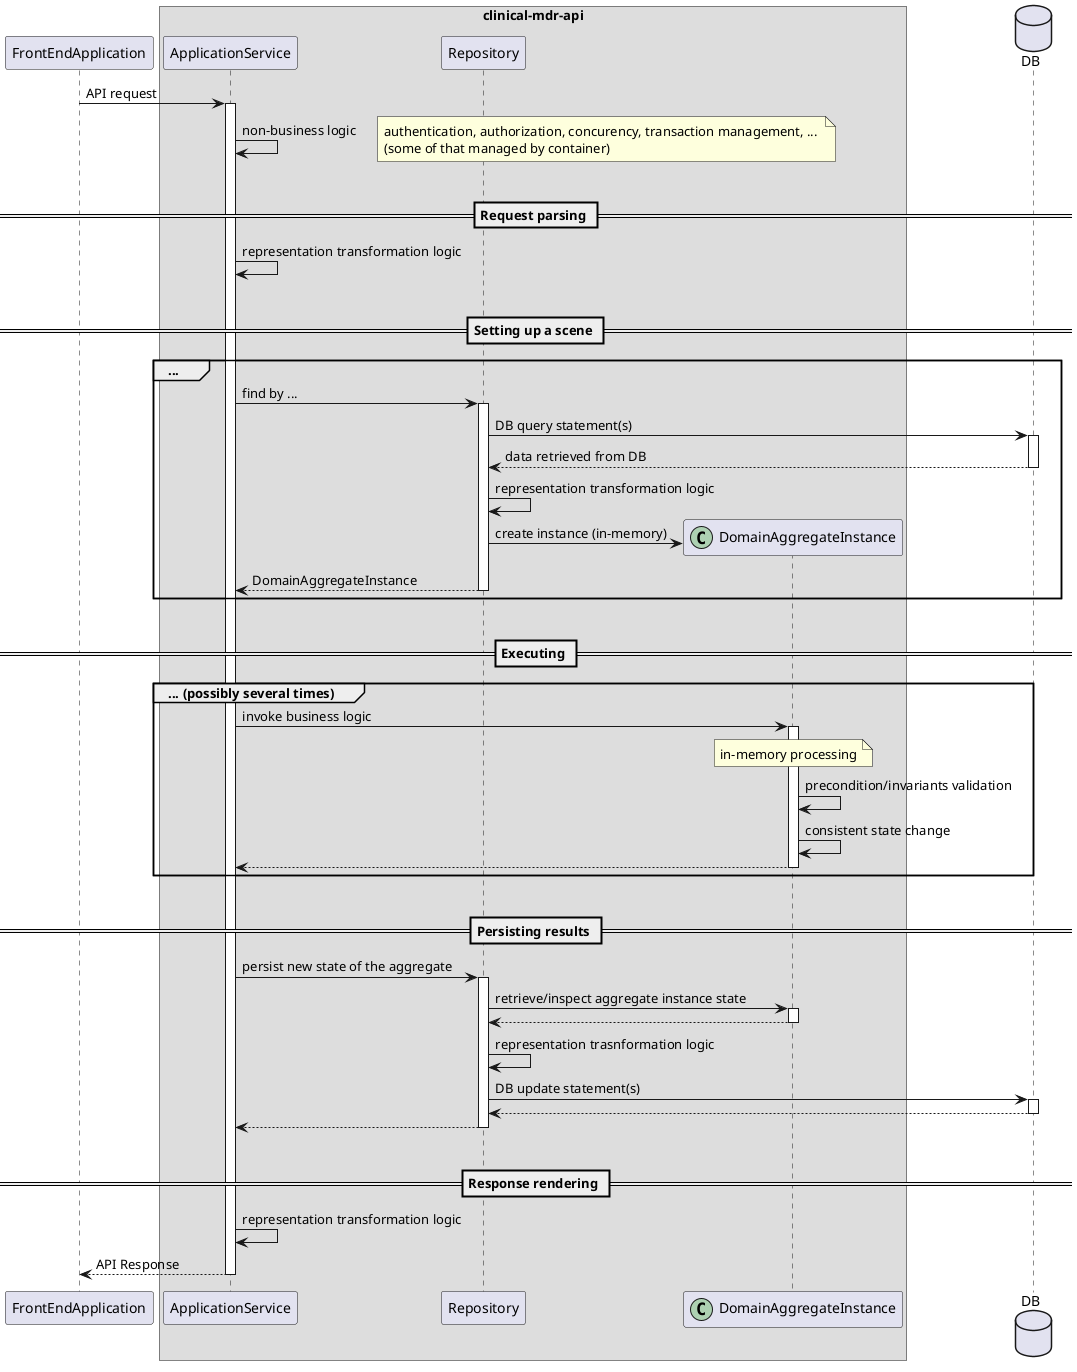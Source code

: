 @startuml ddd-responsibility-segregation-overview

participant FrontEndApplication

box "clinical-mdr-api"
    participant ApplicationService
    participant Repository
    participant DomainAggregateInstance << (C,#ADD1B2) >>
end box

FrontEndApplication -> ApplicationService ++: API request

    ApplicationService -> ApplicationService: non-business logic
    note right
        authentication, authorization, concurency, transaction management, ... 
        (some of that managed by container)
    end note

    |||
    == Request parsing ==

    ApplicationService -> ApplicationService: representation transformation logic

    |||
    == Setting up a scene ==

    group ...
        ApplicationService -> Repository ++: find by ...
            'participant DomainAggregateInstance << (C,#ADD1B2) >>
            database DB
            Repository -> DB ++: DB query statement(s)
            return data retrieved from DB
            Repository -> Repository: representation transformation logic
            Repository -> DomainAggregateInstance **: create instance (in-memory)
        return DomainAggregateInstance
    end

    |||
    == Executing ==

    group ... (possibly several times)
        ApplicationService -> DomainAggregateInstance  ++: invoke business logic
            note over DomainAggregateInstance: in-memory processing
            DomainAggregateInstance -> DomainAggregateInstance: precondition/invariants validation
            DomainAggregateInstance -> DomainAggregateInstance: consistent state change
        return
    end

    |||
    == Persisting results ==

    ApplicationService -> Repository++: persist new state of the aggregate
        Repository -> DomainAggregateInstance++: retrieve/inspect aggregate instance state
        return
        Repository -> Repository: representation trasnformation logic
        Repository -> DB++: DB update statement(s)
        return
    return

    |||
    == Response rendering ==

    ApplicationService -> ApplicationService: representation transformation logic

return API Response

@enduml